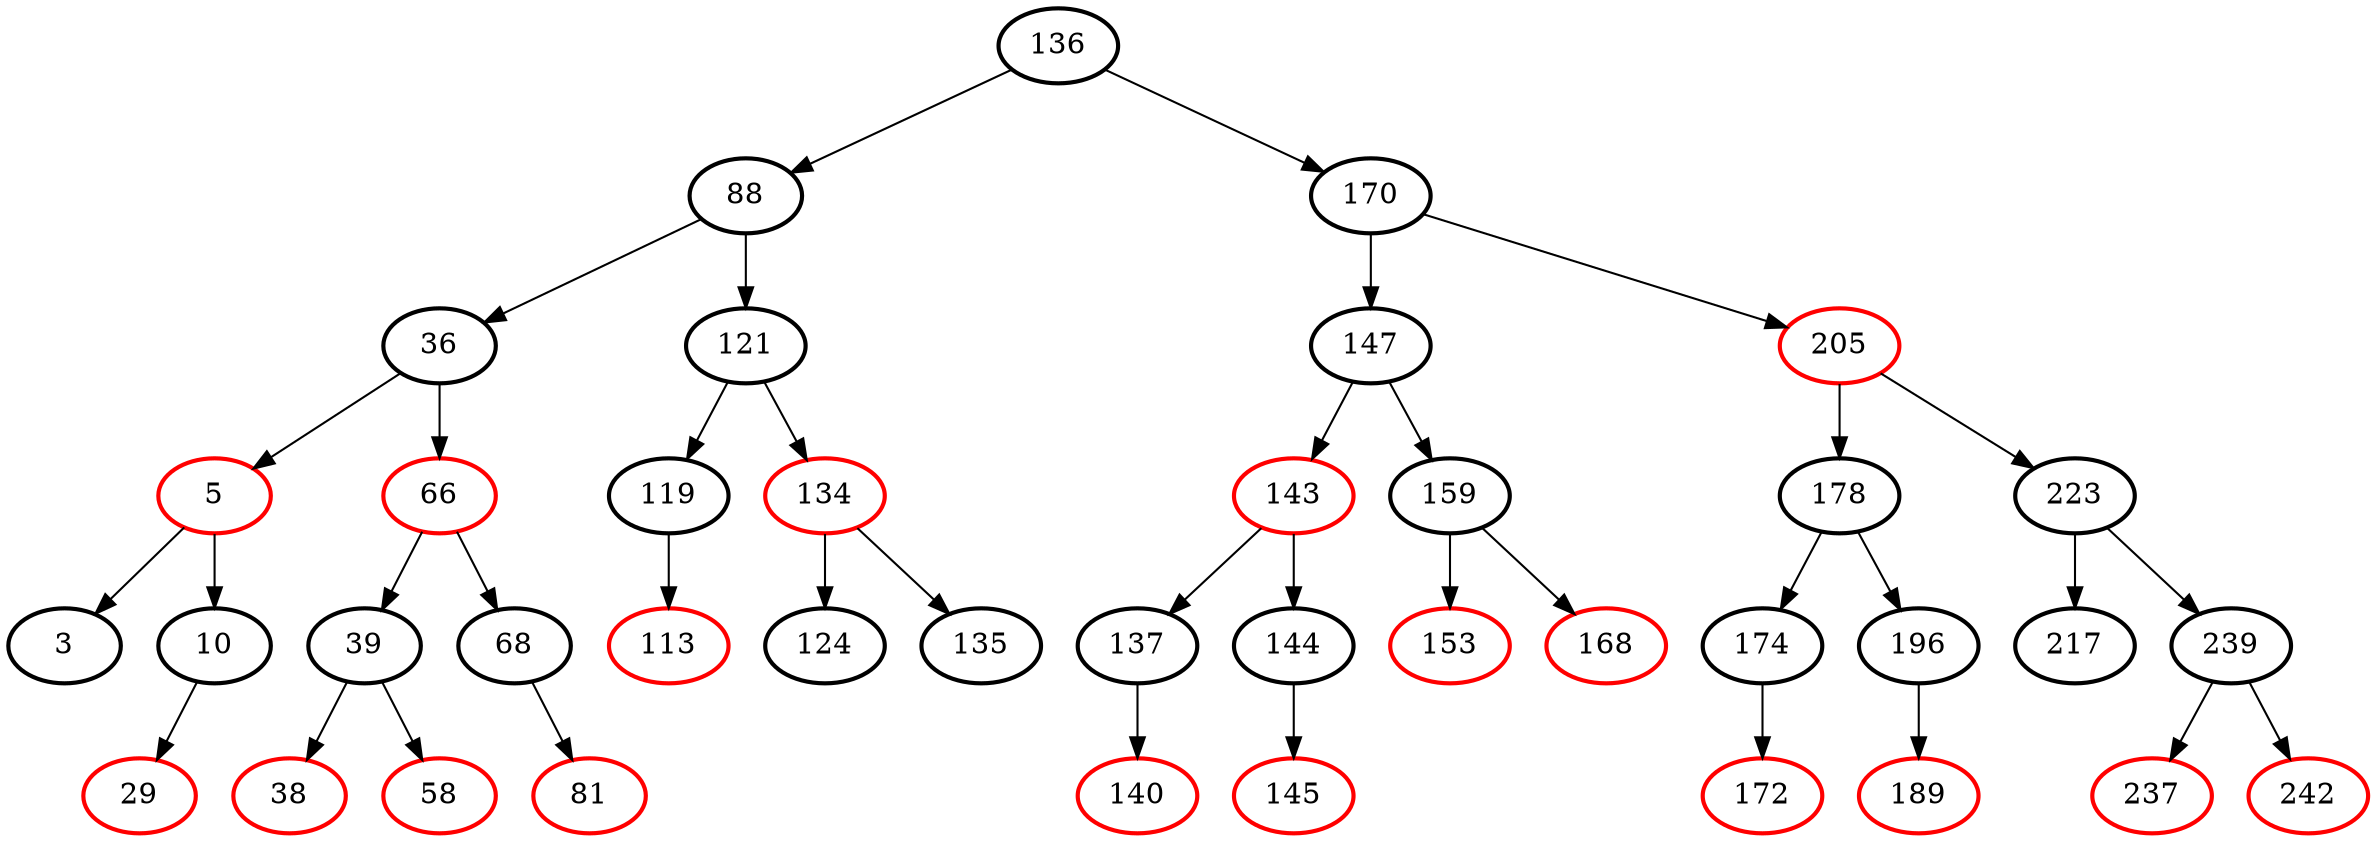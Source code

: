 digraph G {
  136 [penwidth=2.000000, color="#000000", ];
  88 [penwidth=2.000000, color="#000000", ];
  170 [penwidth=2.000000, color="#000000", ];
  88 [penwidth=2.000000, color="#000000", ];
  36 [penwidth=2.000000, color="#000000", ];
  121 [penwidth=2.000000, color="#000000", ];
  36 [penwidth=2.000000, color="#000000", ];
  5 [penwidth=2.000000, color="#000000", ];
  66 [penwidth=2.000000, color="#000000", ];
  5 [penwidth=2.000000, color="#FF0000", ];
  3 [penwidth=2.000000, color="#FF0000", ];
  10 [penwidth=2.000000, color="#FF0000", ];
  3 [penwidth=2.000000, color="#000000", ];
  10 [penwidth=2.000000, color="#000000", ];
  29 [penwidth=2.000000, color="#000000", ];
  29 [penwidth=2.000000, color="#FF0000", ];
  66 [penwidth=2.000000, color="#FF0000", ];
  39 [penwidth=2.000000, color="#FF0000", ];
  68 [penwidth=2.000000, color="#FF0000", ];
  39 [penwidth=2.000000, color="#000000", ];
  38 [penwidth=2.000000, color="#000000", ];
  58 [penwidth=2.000000, color="#000000", ];
  38 [penwidth=2.000000, color="#FF0000", ];
  58 [penwidth=2.000000, color="#FF0000", ];
  68 [penwidth=2.000000, color="#000000", ];
  81 [penwidth=2.000000, color="#000000", ];
  81 [penwidth=2.000000, color="#FF0000", ];
  121 [penwidth=2.000000, color="#000000", ];
  119 [penwidth=2.000000, color="#000000", ];
  134 [penwidth=2.000000, color="#000000", ];
  119 [penwidth=2.000000, color="#000000", ];
  113 [penwidth=2.000000, color="#000000", ];
  113 [penwidth=2.000000, color="#FF0000", ];
  134 [penwidth=2.000000, color="#FF0000", ];
  124 [penwidth=2.000000, color="#FF0000", ];
  135 [penwidth=2.000000, color="#FF0000", ];
  124 [penwidth=2.000000, color="#000000", ];
  135 [penwidth=2.000000, color="#000000", ];
  170 [penwidth=2.000000, color="#000000", ];
  147 [penwidth=2.000000, color="#000000", ];
  205 [penwidth=2.000000, color="#000000", ];
  147 [penwidth=2.000000, color="#000000", ];
  143 [penwidth=2.000000, color="#000000", ];
  159 [penwidth=2.000000, color="#000000", ];
  143 [penwidth=2.000000, color="#FF0000", ];
  137 [penwidth=2.000000, color="#FF0000", ];
  144 [penwidth=2.000000, color="#FF0000", ];
  137 [penwidth=2.000000, color="#000000", ];
  140 [penwidth=2.000000, color="#000000", ];
  140 [penwidth=2.000000, color="#FF0000", ];
  144 [penwidth=2.000000, color="#000000", ];
  145 [penwidth=2.000000, color="#000000", ];
  145 [penwidth=2.000000, color="#FF0000", ];
  159 [penwidth=2.000000, color="#000000", ];
  153 [penwidth=2.000000, color="#000000", ];
  168 [penwidth=2.000000, color="#000000", ];
  153 [penwidth=2.000000, color="#FF0000", ];
  168 [penwidth=2.000000, color="#FF0000", ];
  205 [penwidth=2.000000, color="#FF0000", ];
  178 [penwidth=2.000000, color="#FF0000", ];
  223 [penwidth=2.000000, color="#FF0000", ];
  178 [penwidth=2.000000, color="#000000", ];
  174 [penwidth=2.000000, color="#000000", ];
  196 [penwidth=2.000000, color="#000000", ];
  174 [penwidth=2.000000, color="#000000", ];
  172 [penwidth=2.000000, color="#000000", ];
  172 [penwidth=2.000000, color="#FF0000", ];
  196 [penwidth=2.000000, color="#000000", ];
  189 [penwidth=2.000000, color="#000000", ];
  189 [penwidth=2.000000, color="#FF0000", ];
  223 [penwidth=2.000000, color="#000000", ];
  217 [penwidth=2.000000, color="#000000", ];
  239 [penwidth=2.000000, color="#000000", ];
  217 [penwidth=2.000000, color="#000000", ];
  239 [penwidth=2.000000, color="#000000", ];
  237 [penwidth=2.000000, color="#000000", ];
  242 [penwidth=2.000000, color="#000000", ];
  237 [penwidth=2.000000, color="#FF0000", ];
  242 [penwidth=2.000000, color="#FF0000", ];
  
  
  136 -> 88;
  136 -> 170;
  88 -> 36;
  88 -> 121;
  36 -> 5;
  36 -> 66;
  5 -> 3;
  5 -> 10;
  10 -> 29;
  66 -> 39;
  66 -> 68;
  39 -> 38;
  39 -> 58;
  68 -> 81;
  121 -> 119;
  121 -> 134;
  119 -> 113;
  134 -> 124;
  134 -> 135;
  170 -> 147;
  170 -> 205;
  147 -> 143;
  147 -> 159;
  143 -> 137;
  143 -> 144;
  137 -> 140;
  144 -> 145;
  159 -> 153;
  159 -> 168;
  205 -> 178;
  205 -> 223;
  178 -> 174;
  178 -> 196;
  174 -> 172;
  196 -> 189;
  223 -> 217;
  223 -> 239;
  239 -> 237;
  239 -> 242;
  
  }
